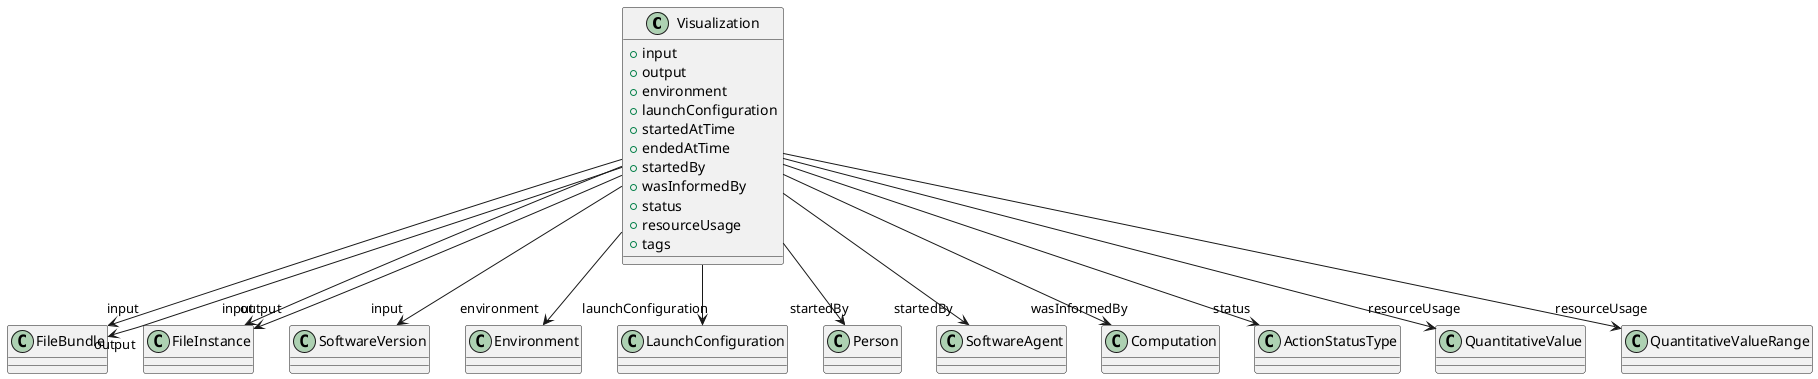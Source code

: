 @startuml
class Visualization {
+input
+output
+environment
+launchConfiguration
+startedAtTime
+endedAtTime
+startedBy
+wasInformedBy
+status
+resourceUsage
+tags

}
Visualization -d-> "input" FileBundle
Visualization -d-> "input" FileInstance
Visualization -d-> "input" SoftwareVersion
Visualization -d-> "output" FileBundle
Visualization -d-> "output" FileInstance
Visualization -d-> "environment" Environment
Visualization -d-> "launchConfiguration" LaunchConfiguration
Visualization -d-> "startedBy" Person
Visualization -d-> "startedBy" SoftwareAgent
Visualization -d-> "wasInformedBy" Computation
Visualization -d-> "status" ActionStatusType
Visualization -d-> "resourceUsage" QuantitativeValue
Visualization -d-> "resourceUsage" QuantitativeValueRange

@enduml